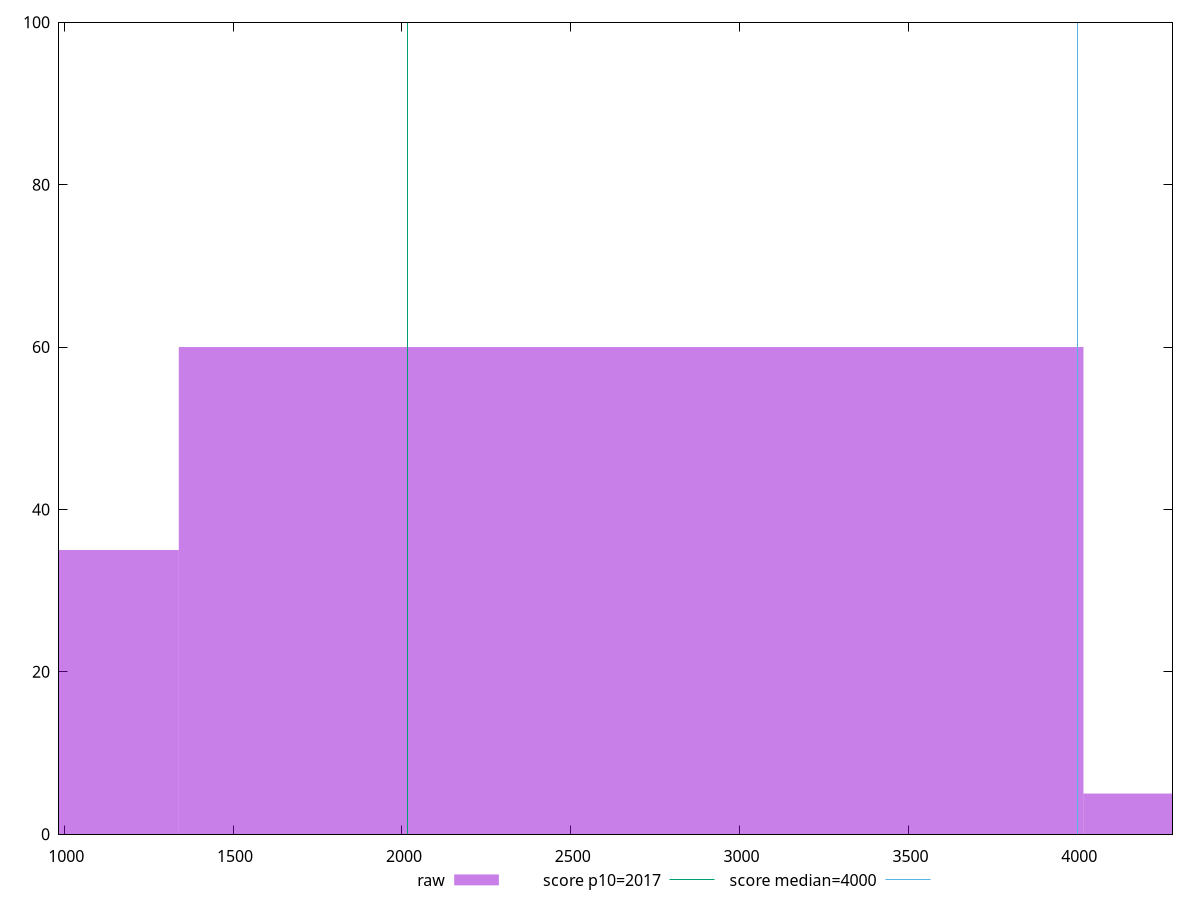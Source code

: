 reset

$raw <<EOF
2678.673065233907 60
0 35
5357.346130467814 5
EOF

set key outside below
set boxwidth 2678.673065233907
set xrange [984.7800000000008:4281.6799999999885]
set yrange [0:100]
set trange [0:100]
set style fill transparent solid 0.5 noborder

set parametric
set terminal svg size 640, 490 enhanced background rgb 'white'
set output "reports/report_00028_2021-02-24T12-49-42.674Z/mainthread-work-breakdown/samples/agenda/raw/histogram.svg"

plot $raw title "raw" with boxes, \
     2017,t title "score p10=2017", \
     4000,t title "score median=4000"

reset
